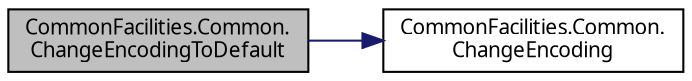 digraph "CommonFacilities.Common.ChangeEncodingToDefault"
{
  edge [fontname="FreeSans.ttf",fontsize="10",labelfontname="FreeSans.ttf",labelfontsize="10"];
  node [fontname="FreeSans.ttf",fontsize="10",shape=record];
  rankdir="LR";
  Node1 [label="CommonFacilities.Common.\lChangeEncodingToDefault",height=0.2,width=0.4,color="black", fillcolor="grey75", style="filled", fontcolor="black"];
  Node1 -> Node2 [color="midnightblue",fontsize="10",style="solid",fontname="FreeSans.ttf"];
  Node2 [label="CommonFacilities.Common.\lChangeEncoding",height=0.2,width=0.4,color="black", fillcolor="white", style="filled",URL="$class_common_facilities_1_1_common.html#a17da98b3bd60d14b8b307af225e001a1",tooltip="Смена кодировки "];
}
